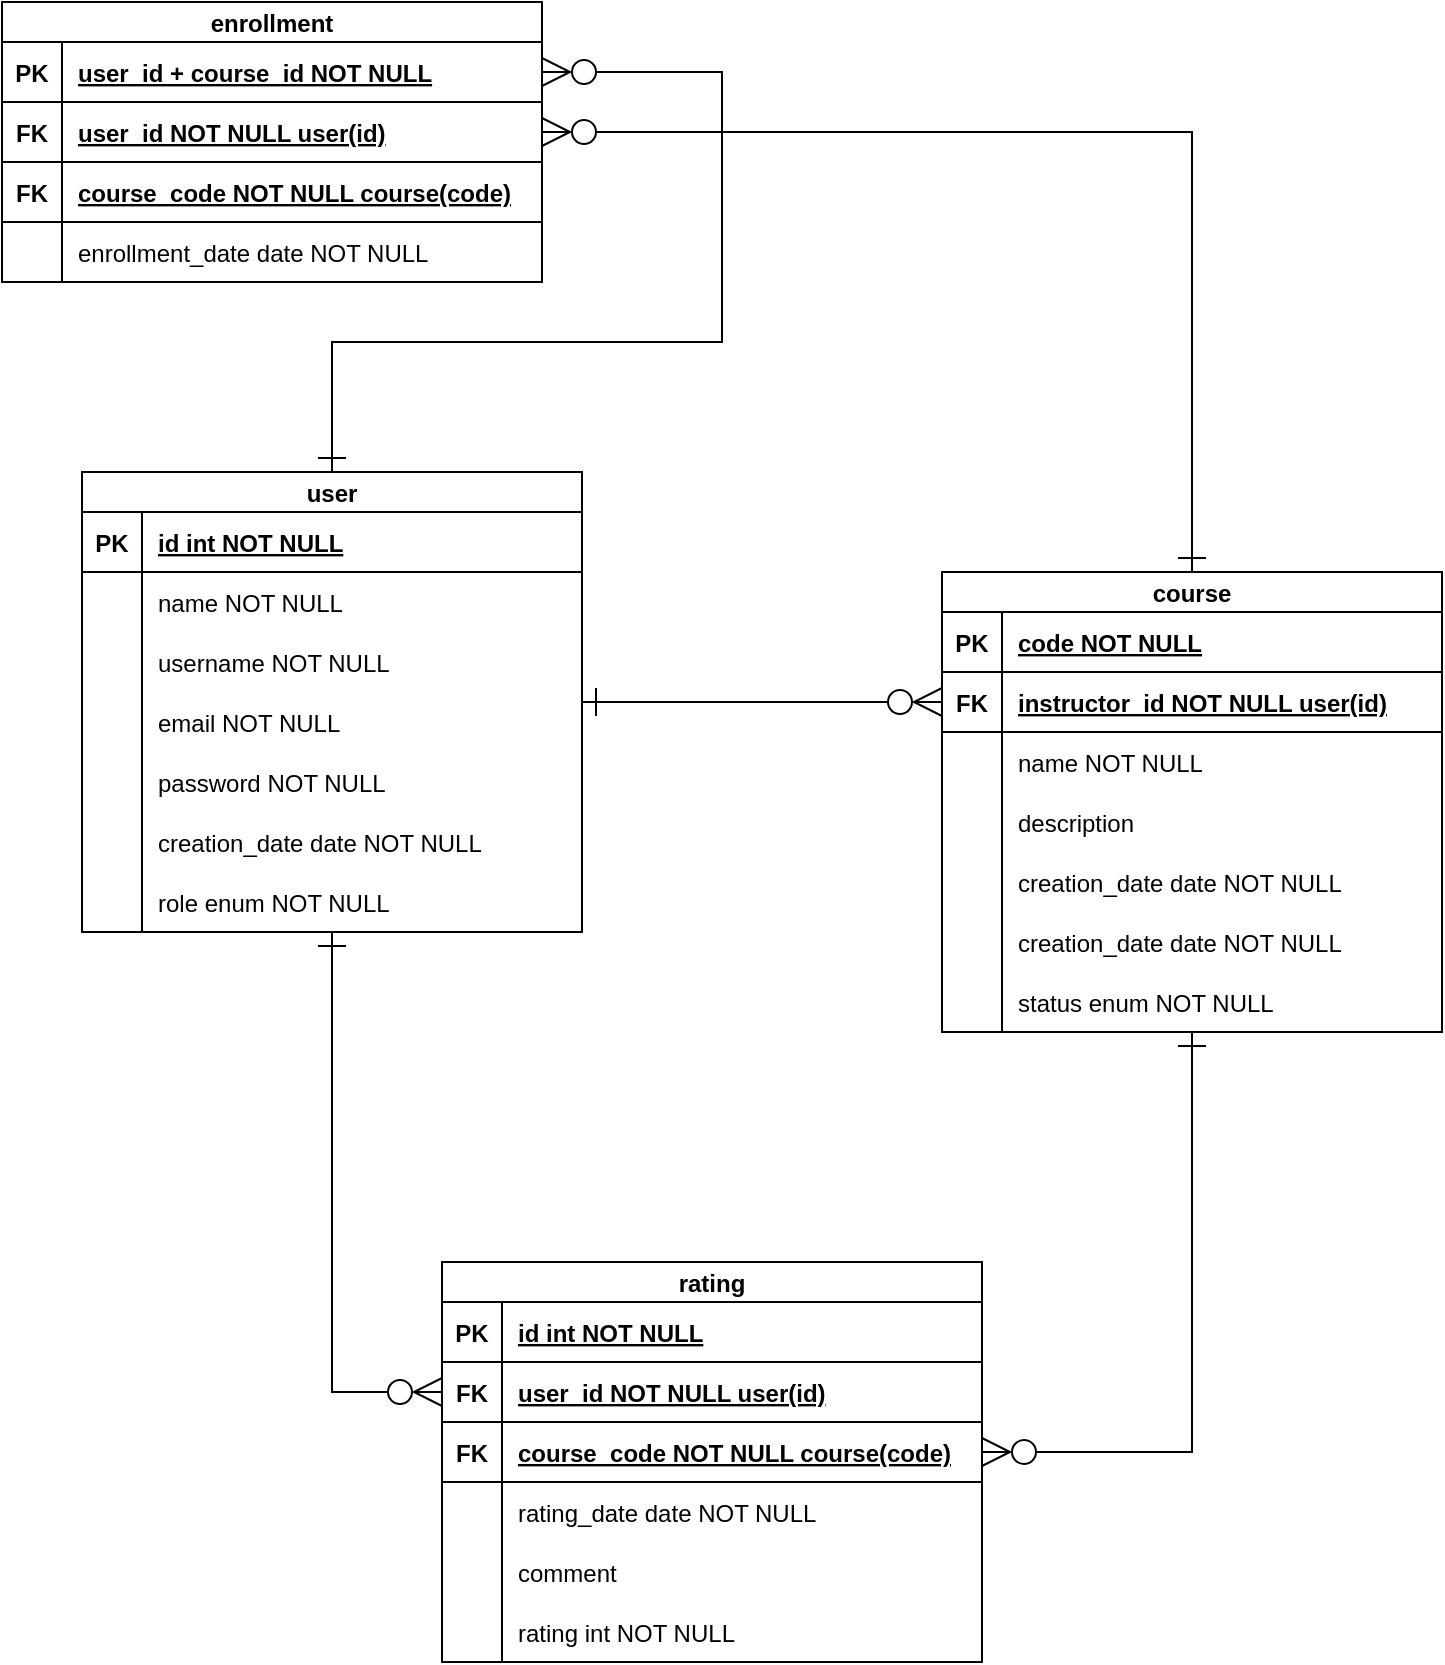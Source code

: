 <mxfile version="24.1.0" type="device">
  <diagram id="R2lEEEUBdFMjLlhIrx00" name="Page-1">
    <mxGraphModel dx="2074" dy="836" grid="1" gridSize="10" guides="1" tooltips="1" connect="1" arrows="1" fold="1" page="1" pageScale="1" pageWidth="850" pageHeight="1100" math="0" shadow="0" extFonts="Permanent Marker^https://fonts.googleapis.com/css?family=Permanent+Marker">
      <root>
        <mxCell id="0" />
        <mxCell id="1" parent="0" />
        <mxCell id="C-vyLk0tnHw3VtMMgP7b-23" value="user" style="shape=table;startSize=20;container=1;collapsible=1;childLayout=tableLayout;fixedRows=1;rowLines=0;fontStyle=1;align=center;resizeLast=1;" parent="1" vertex="1">
          <mxGeometry x="105" y="295" width="250" height="230" as="geometry" />
        </mxCell>
        <mxCell id="C-vyLk0tnHw3VtMMgP7b-24" value="" style="shape=partialRectangle;collapsible=0;dropTarget=0;pointerEvents=0;fillColor=none;points=[[0,0.5],[1,0.5]];portConstraint=eastwest;top=0;left=0;right=0;bottom=1;" parent="C-vyLk0tnHw3VtMMgP7b-23" vertex="1">
          <mxGeometry y="20" width="250" height="30" as="geometry" />
        </mxCell>
        <mxCell id="C-vyLk0tnHw3VtMMgP7b-25" value="PK" style="shape=partialRectangle;overflow=hidden;connectable=0;fillColor=none;top=0;left=0;bottom=0;right=0;fontStyle=1;" parent="C-vyLk0tnHw3VtMMgP7b-24" vertex="1">
          <mxGeometry width="30" height="30" as="geometry">
            <mxRectangle width="30" height="30" as="alternateBounds" />
          </mxGeometry>
        </mxCell>
        <mxCell id="C-vyLk0tnHw3VtMMgP7b-26" value="id int NOT NULL " style="shape=partialRectangle;overflow=hidden;connectable=0;fillColor=none;top=0;left=0;bottom=0;right=0;align=left;spacingLeft=6;fontStyle=5;" parent="C-vyLk0tnHw3VtMMgP7b-24" vertex="1">
          <mxGeometry x="30" width="220" height="30" as="geometry">
            <mxRectangle width="220" height="30" as="alternateBounds" />
          </mxGeometry>
        </mxCell>
        <mxCell id="C-vyLk0tnHw3VtMMgP7b-27" value="" style="shape=partialRectangle;collapsible=0;dropTarget=0;pointerEvents=0;fillColor=none;points=[[0,0.5],[1,0.5]];portConstraint=eastwest;top=0;left=0;right=0;bottom=0;" parent="C-vyLk0tnHw3VtMMgP7b-23" vertex="1">
          <mxGeometry y="50" width="250" height="30" as="geometry" />
        </mxCell>
        <mxCell id="C-vyLk0tnHw3VtMMgP7b-28" value="" style="shape=partialRectangle;overflow=hidden;connectable=0;fillColor=none;top=0;left=0;bottom=0;right=0;" parent="C-vyLk0tnHw3VtMMgP7b-27" vertex="1">
          <mxGeometry width="30" height="30" as="geometry">
            <mxRectangle width="30" height="30" as="alternateBounds" />
          </mxGeometry>
        </mxCell>
        <mxCell id="C-vyLk0tnHw3VtMMgP7b-29" value="name NOT NULL" style="shape=partialRectangle;overflow=hidden;connectable=0;fillColor=none;top=0;left=0;bottom=0;right=0;align=left;spacingLeft=6;" parent="C-vyLk0tnHw3VtMMgP7b-27" vertex="1">
          <mxGeometry x="30" width="220" height="30" as="geometry">
            <mxRectangle width="220" height="30" as="alternateBounds" />
          </mxGeometry>
        </mxCell>
        <mxCell id="O5Al6dKI_Q5-6OpSFSnf-1" style="shape=partialRectangle;collapsible=0;dropTarget=0;pointerEvents=0;fillColor=none;points=[[0,0.5],[1,0.5]];portConstraint=eastwest;top=0;left=0;right=0;bottom=0;" parent="C-vyLk0tnHw3VtMMgP7b-23" vertex="1">
          <mxGeometry y="80" width="250" height="30" as="geometry" />
        </mxCell>
        <mxCell id="O5Al6dKI_Q5-6OpSFSnf-2" style="shape=partialRectangle;overflow=hidden;connectable=0;fillColor=none;top=0;left=0;bottom=0;right=0;" parent="O5Al6dKI_Q5-6OpSFSnf-1" vertex="1">
          <mxGeometry width="30" height="30" as="geometry">
            <mxRectangle width="30" height="30" as="alternateBounds" />
          </mxGeometry>
        </mxCell>
        <mxCell id="O5Al6dKI_Q5-6OpSFSnf-3" value="username NOT NULL" style="shape=partialRectangle;overflow=hidden;connectable=0;fillColor=none;top=0;left=0;bottom=0;right=0;align=left;spacingLeft=6;" parent="O5Al6dKI_Q5-6OpSFSnf-1" vertex="1">
          <mxGeometry x="30" width="220" height="30" as="geometry">
            <mxRectangle width="220" height="30" as="alternateBounds" />
          </mxGeometry>
        </mxCell>
        <mxCell id="O5Al6dKI_Q5-6OpSFSnf-4" style="shape=partialRectangle;collapsible=0;dropTarget=0;pointerEvents=0;fillColor=none;points=[[0,0.5],[1,0.5]];portConstraint=eastwest;top=0;left=0;right=0;bottom=0;" parent="C-vyLk0tnHw3VtMMgP7b-23" vertex="1">
          <mxGeometry y="110" width="250" height="30" as="geometry" />
        </mxCell>
        <mxCell id="O5Al6dKI_Q5-6OpSFSnf-5" style="shape=partialRectangle;overflow=hidden;connectable=0;fillColor=none;top=0;left=0;bottom=0;right=0;" parent="O5Al6dKI_Q5-6OpSFSnf-4" vertex="1">
          <mxGeometry width="30" height="30" as="geometry">
            <mxRectangle width="30" height="30" as="alternateBounds" />
          </mxGeometry>
        </mxCell>
        <mxCell id="O5Al6dKI_Q5-6OpSFSnf-6" value="email NOT NULL" style="shape=partialRectangle;overflow=hidden;connectable=0;fillColor=none;top=0;left=0;bottom=0;right=0;align=left;spacingLeft=6;" parent="O5Al6dKI_Q5-6OpSFSnf-4" vertex="1">
          <mxGeometry x="30" width="220" height="30" as="geometry">
            <mxRectangle width="220" height="30" as="alternateBounds" />
          </mxGeometry>
        </mxCell>
        <mxCell id="O5Al6dKI_Q5-6OpSFSnf-7" style="shape=partialRectangle;collapsible=0;dropTarget=0;pointerEvents=0;fillColor=none;points=[[0,0.5],[1,0.5]];portConstraint=eastwest;top=0;left=0;right=0;bottom=0;" parent="C-vyLk0tnHw3VtMMgP7b-23" vertex="1">
          <mxGeometry y="140" width="250" height="30" as="geometry" />
        </mxCell>
        <mxCell id="O5Al6dKI_Q5-6OpSFSnf-8" style="shape=partialRectangle;overflow=hidden;connectable=0;fillColor=none;top=0;left=0;bottom=0;right=0;" parent="O5Al6dKI_Q5-6OpSFSnf-7" vertex="1">
          <mxGeometry width="30" height="30" as="geometry">
            <mxRectangle width="30" height="30" as="alternateBounds" />
          </mxGeometry>
        </mxCell>
        <mxCell id="O5Al6dKI_Q5-6OpSFSnf-9" value="password NOT NULL" style="shape=partialRectangle;overflow=hidden;connectable=0;fillColor=none;top=0;left=0;bottom=0;right=0;align=left;spacingLeft=6;" parent="O5Al6dKI_Q5-6OpSFSnf-7" vertex="1">
          <mxGeometry x="30" width="220" height="30" as="geometry">
            <mxRectangle width="220" height="30" as="alternateBounds" />
          </mxGeometry>
        </mxCell>
        <mxCell id="O5Al6dKI_Q5-6OpSFSnf-10" style="shape=partialRectangle;collapsible=0;dropTarget=0;pointerEvents=0;fillColor=none;points=[[0,0.5],[1,0.5]];portConstraint=eastwest;top=0;left=0;right=0;bottom=0;" parent="C-vyLk0tnHw3VtMMgP7b-23" vertex="1">
          <mxGeometry y="170" width="250" height="30" as="geometry" />
        </mxCell>
        <mxCell id="O5Al6dKI_Q5-6OpSFSnf-11" style="shape=partialRectangle;overflow=hidden;connectable=0;fillColor=none;top=0;left=0;bottom=0;right=0;" parent="O5Al6dKI_Q5-6OpSFSnf-10" vertex="1">
          <mxGeometry width="30" height="30" as="geometry">
            <mxRectangle width="30" height="30" as="alternateBounds" />
          </mxGeometry>
        </mxCell>
        <mxCell id="O5Al6dKI_Q5-6OpSFSnf-12" value="creation_date date NOT NULL" style="shape=partialRectangle;overflow=hidden;connectable=0;fillColor=none;top=0;left=0;bottom=0;right=0;align=left;spacingLeft=6;" parent="O5Al6dKI_Q5-6OpSFSnf-10" vertex="1">
          <mxGeometry x="30" width="220" height="30" as="geometry">
            <mxRectangle width="220" height="30" as="alternateBounds" />
          </mxGeometry>
        </mxCell>
        <mxCell id="O5Al6dKI_Q5-6OpSFSnf-14" style="shape=partialRectangle;collapsible=0;dropTarget=0;pointerEvents=0;fillColor=none;points=[[0,0.5],[1,0.5]];portConstraint=eastwest;top=0;left=0;right=0;bottom=0;" parent="C-vyLk0tnHw3VtMMgP7b-23" vertex="1">
          <mxGeometry y="200" width="250" height="30" as="geometry" />
        </mxCell>
        <mxCell id="O5Al6dKI_Q5-6OpSFSnf-15" style="shape=partialRectangle;overflow=hidden;connectable=0;fillColor=none;top=0;left=0;bottom=0;right=0;" parent="O5Al6dKI_Q5-6OpSFSnf-14" vertex="1">
          <mxGeometry width="30" height="30" as="geometry">
            <mxRectangle width="30" height="30" as="alternateBounds" />
          </mxGeometry>
        </mxCell>
        <mxCell id="O5Al6dKI_Q5-6OpSFSnf-16" value="role enum NOT NULL" style="shape=partialRectangle;overflow=hidden;connectable=0;fillColor=none;top=0;left=0;bottom=0;right=0;align=left;spacingLeft=6;" parent="O5Al6dKI_Q5-6OpSFSnf-14" vertex="1">
          <mxGeometry x="30" width="220" height="30" as="geometry">
            <mxRectangle width="220" height="30" as="alternateBounds" />
          </mxGeometry>
        </mxCell>
        <mxCell id="kK-HLXkRA6tKYI0IWJrh-1" value="course" style="shape=table;startSize=20;container=1;collapsible=1;childLayout=tableLayout;fixedRows=1;rowLines=0;fontStyle=1;align=center;resizeLast=1;" vertex="1" parent="1">
          <mxGeometry x="535" y="345" width="250" height="230" as="geometry" />
        </mxCell>
        <mxCell id="kK-HLXkRA6tKYI0IWJrh-23" style="shape=partialRectangle;collapsible=0;dropTarget=0;pointerEvents=0;fillColor=none;points=[[0,0.5],[1,0.5]];portConstraint=eastwest;top=0;left=0;right=0;bottom=1;" vertex="1" parent="kK-HLXkRA6tKYI0IWJrh-1">
          <mxGeometry y="20" width="250" height="30" as="geometry" />
        </mxCell>
        <mxCell id="kK-HLXkRA6tKYI0IWJrh-24" value="PK" style="shape=partialRectangle;overflow=hidden;connectable=0;fillColor=none;top=0;left=0;bottom=0;right=0;fontStyle=1;" vertex="1" parent="kK-HLXkRA6tKYI0IWJrh-23">
          <mxGeometry width="30" height="30" as="geometry">
            <mxRectangle width="30" height="30" as="alternateBounds" />
          </mxGeometry>
        </mxCell>
        <mxCell id="kK-HLXkRA6tKYI0IWJrh-25" value="code NOT NULL" style="shape=partialRectangle;overflow=hidden;connectable=0;fillColor=none;top=0;left=0;bottom=0;right=0;align=left;spacingLeft=6;fontStyle=5;" vertex="1" parent="kK-HLXkRA6tKYI0IWJrh-23">
          <mxGeometry x="30" width="220" height="30" as="geometry">
            <mxRectangle width="220" height="30" as="alternateBounds" />
          </mxGeometry>
        </mxCell>
        <mxCell id="kK-HLXkRA6tKYI0IWJrh-2" value="" style="shape=partialRectangle;collapsible=0;dropTarget=0;pointerEvents=0;fillColor=none;points=[[0,0.5],[1,0.5]];portConstraint=eastwest;top=0;left=0;right=0;bottom=1;" vertex="1" parent="kK-HLXkRA6tKYI0IWJrh-1">
          <mxGeometry y="50" width="250" height="30" as="geometry" />
        </mxCell>
        <mxCell id="kK-HLXkRA6tKYI0IWJrh-3" value="FK" style="shape=partialRectangle;overflow=hidden;connectable=0;fillColor=none;top=0;left=0;bottom=0;right=0;fontStyle=1;" vertex="1" parent="kK-HLXkRA6tKYI0IWJrh-2">
          <mxGeometry width="30" height="30" as="geometry">
            <mxRectangle width="30" height="30" as="alternateBounds" />
          </mxGeometry>
        </mxCell>
        <mxCell id="kK-HLXkRA6tKYI0IWJrh-4" value="instructor_id NOT NULL user(id)" style="shape=partialRectangle;overflow=hidden;connectable=0;fillColor=none;top=0;left=0;bottom=0;right=0;align=left;spacingLeft=6;fontStyle=5;" vertex="1" parent="kK-HLXkRA6tKYI0IWJrh-2">
          <mxGeometry x="30" width="220" height="30" as="geometry">
            <mxRectangle width="220" height="30" as="alternateBounds" />
          </mxGeometry>
        </mxCell>
        <mxCell id="kK-HLXkRA6tKYI0IWJrh-5" value="" style="shape=partialRectangle;collapsible=0;dropTarget=0;pointerEvents=0;fillColor=none;points=[[0,0.5],[1,0.5]];portConstraint=eastwest;top=0;left=0;right=0;bottom=0;" vertex="1" parent="kK-HLXkRA6tKYI0IWJrh-1">
          <mxGeometry y="80" width="250" height="30" as="geometry" />
        </mxCell>
        <mxCell id="kK-HLXkRA6tKYI0IWJrh-6" value="" style="shape=partialRectangle;overflow=hidden;connectable=0;fillColor=none;top=0;left=0;bottom=0;right=0;" vertex="1" parent="kK-HLXkRA6tKYI0IWJrh-5">
          <mxGeometry width="30" height="30" as="geometry">
            <mxRectangle width="30" height="30" as="alternateBounds" />
          </mxGeometry>
        </mxCell>
        <mxCell id="kK-HLXkRA6tKYI0IWJrh-7" value="name NOT NULL" style="shape=partialRectangle;overflow=hidden;connectable=0;fillColor=none;top=0;left=0;bottom=0;right=0;align=left;spacingLeft=6;" vertex="1" parent="kK-HLXkRA6tKYI0IWJrh-5">
          <mxGeometry x="30" width="220" height="30" as="geometry">
            <mxRectangle width="220" height="30" as="alternateBounds" />
          </mxGeometry>
        </mxCell>
        <mxCell id="kK-HLXkRA6tKYI0IWJrh-8" style="shape=partialRectangle;collapsible=0;dropTarget=0;pointerEvents=0;fillColor=none;points=[[0,0.5],[1,0.5]];portConstraint=eastwest;top=0;left=0;right=0;bottom=0;" vertex="1" parent="kK-HLXkRA6tKYI0IWJrh-1">
          <mxGeometry y="110" width="250" height="30" as="geometry" />
        </mxCell>
        <mxCell id="kK-HLXkRA6tKYI0IWJrh-9" style="shape=partialRectangle;overflow=hidden;connectable=0;fillColor=none;top=0;left=0;bottom=0;right=0;" vertex="1" parent="kK-HLXkRA6tKYI0IWJrh-8">
          <mxGeometry width="30" height="30" as="geometry">
            <mxRectangle width="30" height="30" as="alternateBounds" />
          </mxGeometry>
        </mxCell>
        <mxCell id="kK-HLXkRA6tKYI0IWJrh-10" value="description" style="shape=partialRectangle;overflow=hidden;connectable=0;fillColor=none;top=0;left=0;bottom=0;right=0;align=left;spacingLeft=6;" vertex="1" parent="kK-HLXkRA6tKYI0IWJrh-8">
          <mxGeometry x="30" width="220" height="30" as="geometry">
            <mxRectangle width="220" height="30" as="alternateBounds" />
          </mxGeometry>
        </mxCell>
        <mxCell id="kK-HLXkRA6tKYI0IWJrh-14" style="shape=partialRectangle;collapsible=0;dropTarget=0;pointerEvents=0;fillColor=none;points=[[0,0.5],[1,0.5]];portConstraint=eastwest;top=0;left=0;right=0;bottom=0;" vertex="1" parent="kK-HLXkRA6tKYI0IWJrh-1">
          <mxGeometry y="140" width="250" height="30" as="geometry" />
        </mxCell>
        <mxCell id="kK-HLXkRA6tKYI0IWJrh-15" style="shape=partialRectangle;overflow=hidden;connectable=0;fillColor=none;top=0;left=0;bottom=0;right=0;" vertex="1" parent="kK-HLXkRA6tKYI0IWJrh-14">
          <mxGeometry width="30" height="30" as="geometry">
            <mxRectangle width="30" height="30" as="alternateBounds" />
          </mxGeometry>
        </mxCell>
        <mxCell id="kK-HLXkRA6tKYI0IWJrh-16" value="creation_date date NOT NULL" style="shape=partialRectangle;overflow=hidden;connectable=0;fillColor=none;top=0;left=0;bottom=0;right=0;align=left;spacingLeft=6;" vertex="1" parent="kK-HLXkRA6tKYI0IWJrh-14">
          <mxGeometry x="30" width="220" height="30" as="geometry">
            <mxRectangle width="220" height="30" as="alternateBounds" />
          </mxGeometry>
        </mxCell>
        <mxCell id="kK-HLXkRA6tKYI0IWJrh-17" style="shape=partialRectangle;collapsible=0;dropTarget=0;pointerEvents=0;fillColor=none;points=[[0,0.5],[1,0.5]];portConstraint=eastwest;top=0;left=0;right=0;bottom=0;" vertex="1" parent="kK-HLXkRA6tKYI0IWJrh-1">
          <mxGeometry y="170" width="250" height="30" as="geometry" />
        </mxCell>
        <mxCell id="kK-HLXkRA6tKYI0IWJrh-18" style="shape=partialRectangle;overflow=hidden;connectable=0;fillColor=none;top=0;left=0;bottom=0;right=0;" vertex="1" parent="kK-HLXkRA6tKYI0IWJrh-17">
          <mxGeometry width="30" height="30" as="geometry">
            <mxRectangle width="30" height="30" as="alternateBounds" />
          </mxGeometry>
        </mxCell>
        <mxCell id="kK-HLXkRA6tKYI0IWJrh-19" value="creation_date date NOT NULL" style="shape=partialRectangle;overflow=hidden;connectable=0;fillColor=none;top=0;left=0;bottom=0;right=0;align=left;spacingLeft=6;" vertex="1" parent="kK-HLXkRA6tKYI0IWJrh-17">
          <mxGeometry x="30" width="220" height="30" as="geometry">
            <mxRectangle width="220" height="30" as="alternateBounds" />
          </mxGeometry>
        </mxCell>
        <mxCell id="kK-HLXkRA6tKYI0IWJrh-20" style="shape=partialRectangle;collapsible=0;dropTarget=0;pointerEvents=0;fillColor=none;points=[[0,0.5],[1,0.5]];portConstraint=eastwest;top=0;left=0;right=0;bottom=0;" vertex="1" parent="kK-HLXkRA6tKYI0IWJrh-1">
          <mxGeometry y="200" width="250" height="30" as="geometry" />
        </mxCell>
        <mxCell id="kK-HLXkRA6tKYI0IWJrh-21" style="shape=partialRectangle;overflow=hidden;connectable=0;fillColor=none;top=0;left=0;bottom=0;right=0;" vertex="1" parent="kK-HLXkRA6tKYI0IWJrh-20">
          <mxGeometry width="30" height="30" as="geometry">
            <mxRectangle width="30" height="30" as="alternateBounds" />
          </mxGeometry>
        </mxCell>
        <mxCell id="kK-HLXkRA6tKYI0IWJrh-22" value="status enum NOT NULL" style="shape=partialRectangle;overflow=hidden;connectable=0;fillColor=none;top=0;left=0;bottom=0;right=0;align=left;spacingLeft=6;" vertex="1" parent="kK-HLXkRA6tKYI0IWJrh-20">
          <mxGeometry x="30" width="220" height="30" as="geometry">
            <mxRectangle width="220" height="30" as="alternateBounds" />
          </mxGeometry>
        </mxCell>
        <mxCell id="kK-HLXkRA6tKYI0IWJrh-26" style="edgeStyle=orthogonalEdgeStyle;rounded=0;orthogonalLoop=1;jettySize=auto;html=1;endSize=12;startSize=12;endArrow=ERone;endFill=0;startArrow=ERzeroToMany;startFill=0;" edge="1" parent="1" source="kK-HLXkRA6tKYI0IWJrh-2" target="C-vyLk0tnHw3VtMMgP7b-23">
          <mxGeometry relative="1" as="geometry" />
        </mxCell>
        <mxCell id="kK-HLXkRA6tKYI0IWJrh-27" value="enrollment" style="shape=table;startSize=20;container=1;collapsible=1;childLayout=tableLayout;fixedRows=1;rowLines=0;fontStyle=1;align=center;resizeLast=1;" vertex="1" parent="1">
          <mxGeometry x="65" y="60" width="270" height="140" as="geometry" />
        </mxCell>
        <mxCell id="kK-HLXkRA6tKYI0IWJrh-28" style="shape=partialRectangle;collapsible=0;dropTarget=0;pointerEvents=0;fillColor=none;points=[[0,0.5],[1,0.5]];portConstraint=eastwest;top=0;left=0;right=0;bottom=1;" vertex="1" parent="kK-HLXkRA6tKYI0IWJrh-27">
          <mxGeometry y="20" width="270" height="30" as="geometry" />
        </mxCell>
        <mxCell id="kK-HLXkRA6tKYI0IWJrh-29" value="PK" style="shape=partialRectangle;overflow=hidden;connectable=0;fillColor=none;top=0;left=0;bottom=0;right=0;fontStyle=1;" vertex="1" parent="kK-HLXkRA6tKYI0IWJrh-28">
          <mxGeometry width="30" height="30" as="geometry">
            <mxRectangle width="30" height="30" as="alternateBounds" />
          </mxGeometry>
        </mxCell>
        <mxCell id="kK-HLXkRA6tKYI0IWJrh-30" value="user_id + course_id NOT NULL" style="shape=partialRectangle;overflow=hidden;connectable=0;fillColor=none;top=0;left=0;bottom=0;right=0;align=left;spacingLeft=6;fontStyle=5;" vertex="1" parent="kK-HLXkRA6tKYI0IWJrh-28">
          <mxGeometry x="30" width="240" height="30" as="geometry">
            <mxRectangle width="240" height="30" as="alternateBounds" />
          </mxGeometry>
        </mxCell>
        <mxCell id="kK-HLXkRA6tKYI0IWJrh-31" value="" style="shape=partialRectangle;collapsible=0;dropTarget=0;pointerEvents=0;fillColor=none;points=[[0,0.5],[1,0.5]];portConstraint=eastwest;top=0;left=0;right=0;bottom=1;" vertex="1" parent="kK-HLXkRA6tKYI0IWJrh-27">
          <mxGeometry y="50" width="270" height="30" as="geometry" />
        </mxCell>
        <mxCell id="kK-HLXkRA6tKYI0IWJrh-32" value="FK" style="shape=partialRectangle;overflow=hidden;connectable=0;fillColor=none;top=0;left=0;bottom=0;right=0;fontStyle=1;" vertex="1" parent="kK-HLXkRA6tKYI0IWJrh-31">
          <mxGeometry width="30" height="30" as="geometry">
            <mxRectangle width="30" height="30" as="alternateBounds" />
          </mxGeometry>
        </mxCell>
        <mxCell id="kK-HLXkRA6tKYI0IWJrh-33" value="user_id NOT NULL user(id)" style="shape=partialRectangle;overflow=hidden;connectable=0;fillColor=none;top=0;left=0;bottom=0;right=0;align=left;spacingLeft=6;fontStyle=5;" vertex="1" parent="kK-HLXkRA6tKYI0IWJrh-31">
          <mxGeometry x="30" width="240" height="30" as="geometry">
            <mxRectangle width="240" height="30" as="alternateBounds" />
          </mxGeometry>
        </mxCell>
        <mxCell id="kK-HLXkRA6tKYI0IWJrh-49" style="shape=partialRectangle;collapsible=0;dropTarget=0;pointerEvents=0;fillColor=none;points=[[0,0.5],[1,0.5]];portConstraint=eastwest;top=0;left=0;right=0;bottom=1;" vertex="1" parent="kK-HLXkRA6tKYI0IWJrh-27">
          <mxGeometry y="80" width="270" height="30" as="geometry" />
        </mxCell>
        <mxCell id="kK-HLXkRA6tKYI0IWJrh-50" value="FK" style="shape=partialRectangle;overflow=hidden;connectable=0;fillColor=none;top=0;left=0;bottom=0;right=0;fontStyle=1;" vertex="1" parent="kK-HLXkRA6tKYI0IWJrh-49">
          <mxGeometry width="30" height="30" as="geometry">
            <mxRectangle width="30" height="30" as="alternateBounds" />
          </mxGeometry>
        </mxCell>
        <mxCell id="kK-HLXkRA6tKYI0IWJrh-51" value="course_code NOT NULL course(code)" style="shape=partialRectangle;overflow=hidden;connectable=0;fillColor=none;top=0;left=0;bottom=0;right=0;align=left;spacingLeft=6;fontStyle=5;" vertex="1" parent="kK-HLXkRA6tKYI0IWJrh-49">
          <mxGeometry x="30" width="240" height="30" as="geometry">
            <mxRectangle width="240" height="30" as="alternateBounds" />
          </mxGeometry>
        </mxCell>
        <mxCell id="kK-HLXkRA6tKYI0IWJrh-43" style="shape=partialRectangle;collapsible=0;dropTarget=0;pointerEvents=0;fillColor=none;points=[[0,0.5],[1,0.5]];portConstraint=eastwest;top=0;left=0;right=0;bottom=0;" vertex="1" parent="kK-HLXkRA6tKYI0IWJrh-27">
          <mxGeometry y="110" width="270" height="30" as="geometry" />
        </mxCell>
        <mxCell id="kK-HLXkRA6tKYI0IWJrh-44" style="shape=partialRectangle;overflow=hidden;connectable=0;fillColor=none;top=0;left=0;bottom=0;right=0;" vertex="1" parent="kK-HLXkRA6tKYI0IWJrh-43">
          <mxGeometry width="30" height="30" as="geometry">
            <mxRectangle width="30" height="30" as="alternateBounds" />
          </mxGeometry>
        </mxCell>
        <mxCell id="kK-HLXkRA6tKYI0IWJrh-45" value="enrollment_date date NOT NULL" style="shape=partialRectangle;overflow=hidden;connectable=0;fillColor=none;top=0;left=0;bottom=0;right=0;align=left;spacingLeft=6;" vertex="1" parent="kK-HLXkRA6tKYI0IWJrh-43">
          <mxGeometry x="30" width="240" height="30" as="geometry">
            <mxRectangle width="240" height="30" as="alternateBounds" />
          </mxGeometry>
        </mxCell>
        <mxCell id="kK-HLXkRA6tKYI0IWJrh-52" style="edgeStyle=orthogonalEdgeStyle;rounded=0;orthogonalLoop=1;jettySize=auto;html=1;entryX=0.5;entryY=0;entryDx=0;entryDy=0;endSize=12;startSize=12;startArrow=ERzeroToMany;startFill=0;endArrow=ERone;endFill=0;" edge="1" parent="1" source="kK-HLXkRA6tKYI0IWJrh-31" target="kK-HLXkRA6tKYI0IWJrh-1">
          <mxGeometry relative="1" as="geometry" />
        </mxCell>
        <mxCell id="kK-HLXkRA6tKYI0IWJrh-53" style="edgeStyle=orthogonalEdgeStyle;rounded=0;orthogonalLoop=1;jettySize=auto;html=1;endSize=12;startSize=12;endArrow=ERone;endFill=0;startArrow=ERzeroToMany;startFill=0;" edge="1" parent="1" source="kK-HLXkRA6tKYI0IWJrh-28" target="C-vyLk0tnHw3VtMMgP7b-23">
          <mxGeometry relative="1" as="geometry">
            <Array as="points">
              <mxPoint x="425" y="95" />
              <mxPoint x="425" y="230" />
              <mxPoint x="230" y="230" />
            </Array>
          </mxGeometry>
        </mxCell>
        <mxCell id="kK-HLXkRA6tKYI0IWJrh-55" value="rating" style="shape=table;startSize=20;container=1;collapsible=1;childLayout=tableLayout;fixedRows=1;rowLines=0;fontStyle=1;align=center;resizeLast=1;" vertex="1" parent="1">
          <mxGeometry x="285" y="690" width="270" height="200" as="geometry" />
        </mxCell>
        <mxCell id="kK-HLXkRA6tKYI0IWJrh-56" style="shape=partialRectangle;collapsible=0;dropTarget=0;pointerEvents=0;fillColor=none;points=[[0,0.5],[1,0.5]];portConstraint=eastwest;top=0;left=0;right=0;bottom=1;" vertex="1" parent="kK-HLXkRA6tKYI0IWJrh-55">
          <mxGeometry y="20" width="270" height="30" as="geometry" />
        </mxCell>
        <mxCell id="kK-HLXkRA6tKYI0IWJrh-57" value="PK" style="shape=partialRectangle;overflow=hidden;connectable=0;fillColor=none;top=0;left=0;bottom=0;right=0;fontStyle=1;" vertex="1" parent="kK-HLXkRA6tKYI0IWJrh-56">
          <mxGeometry width="30" height="30" as="geometry">
            <mxRectangle width="30" height="30" as="alternateBounds" />
          </mxGeometry>
        </mxCell>
        <mxCell id="kK-HLXkRA6tKYI0IWJrh-58" value="id int NOT NULL" style="shape=partialRectangle;overflow=hidden;connectable=0;fillColor=none;top=0;left=0;bottom=0;right=0;align=left;spacingLeft=6;fontStyle=5;" vertex="1" parent="kK-HLXkRA6tKYI0IWJrh-56">
          <mxGeometry x="30" width="240" height="30" as="geometry">
            <mxRectangle width="240" height="30" as="alternateBounds" />
          </mxGeometry>
        </mxCell>
        <mxCell id="kK-HLXkRA6tKYI0IWJrh-59" value="" style="shape=partialRectangle;collapsible=0;dropTarget=0;pointerEvents=0;fillColor=none;points=[[0,0.5],[1,0.5]];portConstraint=eastwest;top=0;left=0;right=0;bottom=1;" vertex="1" parent="kK-HLXkRA6tKYI0IWJrh-55">
          <mxGeometry y="50" width="270" height="30" as="geometry" />
        </mxCell>
        <mxCell id="kK-HLXkRA6tKYI0IWJrh-60" value="FK" style="shape=partialRectangle;overflow=hidden;connectable=0;fillColor=none;top=0;left=0;bottom=0;right=0;fontStyle=1;" vertex="1" parent="kK-HLXkRA6tKYI0IWJrh-59">
          <mxGeometry width="30" height="30" as="geometry">
            <mxRectangle width="30" height="30" as="alternateBounds" />
          </mxGeometry>
        </mxCell>
        <mxCell id="kK-HLXkRA6tKYI0IWJrh-61" value="user_id NOT NULL user(id)" style="shape=partialRectangle;overflow=hidden;connectable=0;fillColor=none;top=0;left=0;bottom=0;right=0;align=left;spacingLeft=6;fontStyle=5;" vertex="1" parent="kK-HLXkRA6tKYI0IWJrh-59">
          <mxGeometry x="30" width="240" height="30" as="geometry">
            <mxRectangle width="240" height="30" as="alternateBounds" />
          </mxGeometry>
        </mxCell>
        <mxCell id="kK-HLXkRA6tKYI0IWJrh-62" style="shape=partialRectangle;collapsible=0;dropTarget=0;pointerEvents=0;fillColor=none;points=[[0,0.5],[1,0.5]];portConstraint=eastwest;top=0;left=0;right=0;bottom=1;" vertex="1" parent="kK-HLXkRA6tKYI0IWJrh-55">
          <mxGeometry y="80" width="270" height="30" as="geometry" />
        </mxCell>
        <mxCell id="kK-HLXkRA6tKYI0IWJrh-63" value="FK" style="shape=partialRectangle;overflow=hidden;connectable=0;fillColor=none;top=0;left=0;bottom=0;right=0;fontStyle=1;" vertex="1" parent="kK-HLXkRA6tKYI0IWJrh-62">
          <mxGeometry width="30" height="30" as="geometry">
            <mxRectangle width="30" height="30" as="alternateBounds" />
          </mxGeometry>
        </mxCell>
        <mxCell id="kK-HLXkRA6tKYI0IWJrh-64" value="course_code NOT NULL course(code)" style="shape=partialRectangle;overflow=hidden;connectable=0;fillColor=none;top=0;left=0;bottom=0;right=0;align=left;spacingLeft=6;fontStyle=5;" vertex="1" parent="kK-HLXkRA6tKYI0IWJrh-62">
          <mxGeometry x="30" width="240" height="30" as="geometry">
            <mxRectangle width="240" height="30" as="alternateBounds" />
          </mxGeometry>
        </mxCell>
        <mxCell id="kK-HLXkRA6tKYI0IWJrh-65" style="shape=partialRectangle;collapsible=0;dropTarget=0;pointerEvents=0;fillColor=none;points=[[0,0.5],[1,0.5]];portConstraint=eastwest;top=0;left=0;right=0;bottom=0;" vertex="1" parent="kK-HLXkRA6tKYI0IWJrh-55">
          <mxGeometry y="110" width="270" height="30" as="geometry" />
        </mxCell>
        <mxCell id="kK-HLXkRA6tKYI0IWJrh-66" style="shape=partialRectangle;overflow=hidden;connectable=0;fillColor=none;top=0;left=0;bottom=0;right=0;" vertex="1" parent="kK-HLXkRA6tKYI0IWJrh-65">
          <mxGeometry width="30" height="30" as="geometry">
            <mxRectangle width="30" height="30" as="alternateBounds" />
          </mxGeometry>
        </mxCell>
        <mxCell id="kK-HLXkRA6tKYI0IWJrh-67" value="rating_date date NOT NULL" style="shape=partialRectangle;overflow=hidden;connectable=0;fillColor=none;top=0;left=0;bottom=0;right=0;align=left;spacingLeft=6;" vertex="1" parent="kK-HLXkRA6tKYI0IWJrh-65">
          <mxGeometry x="30" width="240" height="30" as="geometry">
            <mxRectangle width="240" height="30" as="alternateBounds" />
          </mxGeometry>
        </mxCell>
        <mxCell id="kK-HLXkRA6tKYI0IWJrh-71" style="shape=partialRectangle;collapsible=0;dropTarget=0;pointerEvents=0;fillColor=none;points=[[0,0.5],[1,0.5]];portConstraint=eastwest;top=0;left=0;right=0;bottom=0;" vertex="1" parent="kK-HLXkRA6tKYI0IWJrh-55">
          <mxGeometry y="140" width="270" height="30" as="geometry" />
        </mxCell>
        <mxCell id="kK-HLXkRA6tKYI0IWJrh-72" style="shape=partialRectangle;overflow=hidden;connectable=0;fillColor=none;top=0;left=0;bottom=0;right=0;" vertex="1" parent="kK-HLXkRA6tKYI0IWJrh-71">
          <mxGeometry width="30" height="30" as="geometry">
            <mxRectangle width="30" height="30" as="alternateBounds" />
          </mxGeometry>
        </mxCell>
        <mxCell id="kK-HLXkRA6tKYI0IWJrh-73" value="comment" style="shape=partialRectangle;overflow=hidden;connectable=0;fillColor=none;top=0;left=0;bottom=0;right=0;align=left;spacingLeft=6;" vertex="1" parent="kK-HLXkRA6tKYI0IWJrh-71">
          <mxGeometry x="30" width="240" height="30" as="geometry">
            <mxRectangle width="240" height="30" as="alternateBounds" />
          </mxGeometry>
        </mxCell>
        <mxCell id="kK-HLXkRA6tKYI0IWJrh-68" style="shape=partialRectangle;collapsible=0;dropTarget=0;pointerEvents=0;fillColor=none;points=[[0,0.5],[1,0.5]];portConstraint=eastwest;top=0;left=0;right=0;bottom=0;" vertex="1" parent="kK-HLXkRA6tKYI0IWJrh-55">
          <mxGeometry y="170" width="270" height="30" as="geometry" />
        </mxCell>
        <mxCell id="kK-HLXkRA6tKYI0IWJrh-69" style="shape=partialRectangle;overflow=hidden;connectable=0;fillColor=none;top=0;left=0;bottom=0;right=0;" vertex="1" parent="kK-HLXkRA6tKYI0IWJrh-68">
          <mxGeometry width="30" height="30" as="geometry">
            <mxRectangle width="30" height="30" as="alternateBounds" />
          </mxGeometry>
        </mxCell>
        <mxCell id="kK-HLXkRA6tKYI0IWJrh-70" value="rating int NOT NULL" style="shape=partialRectangle;overflow=hidden;connectable=0;fillColor=none;top=0;left=0;bottom=0;right=0;align=left;spacingLeft=6;" vertex="1" parent="kK-HLXkRA6tKYI0IWJrh-68">
          <mxGeometry x="30" width="240" height="30" as="geometry">
            <mxRectangle width="240" height="30" as="alternateBounds" />
          </mxGeometry>
        </mxCell>
        <mxCell id="kK-HLXkRA6tKYI0IWJrh-74" style="edgeStyle=orthogonalEdgeStyle;rounded=0;orthogonalLoop=1;jettySize=auto;html=1;endSize=12;startSize=12;endArrow=ERone;endFill=0;startArrow=ERzeroToMany;startFill=0;" edge="1" parent="1" source="kK-HLXkRA6tKYI0IWJrh-59" target="C-vyLk0tnHw3VtMMgP7b-23">
          <mxGeometry relative="1" as="geometry" />
        </mxCell>
        <mxCell id="kK-HLXkRA6tKYI0IWJrh-76" style="edgeStyle=orthogonalEdgeStyle;rounded=0;orthogonalLoop=1;jettySize=auto;html=1;endSize=12;startSize=12;endArrow=ERone;endFill=0;startArrow=ERzeroToMany;startFill=0;" edge="1" parent="1" source="kK-HLXkRA6tKYI0IWJrh-62" target="kK-HLXkRA6tKYI0IWJrh-1">
          <mxGeometry relative="1" as="geometry" />
        </mxCell>
      </root>
    </mxGraphModel>
  </diagram>
</mxfile>
